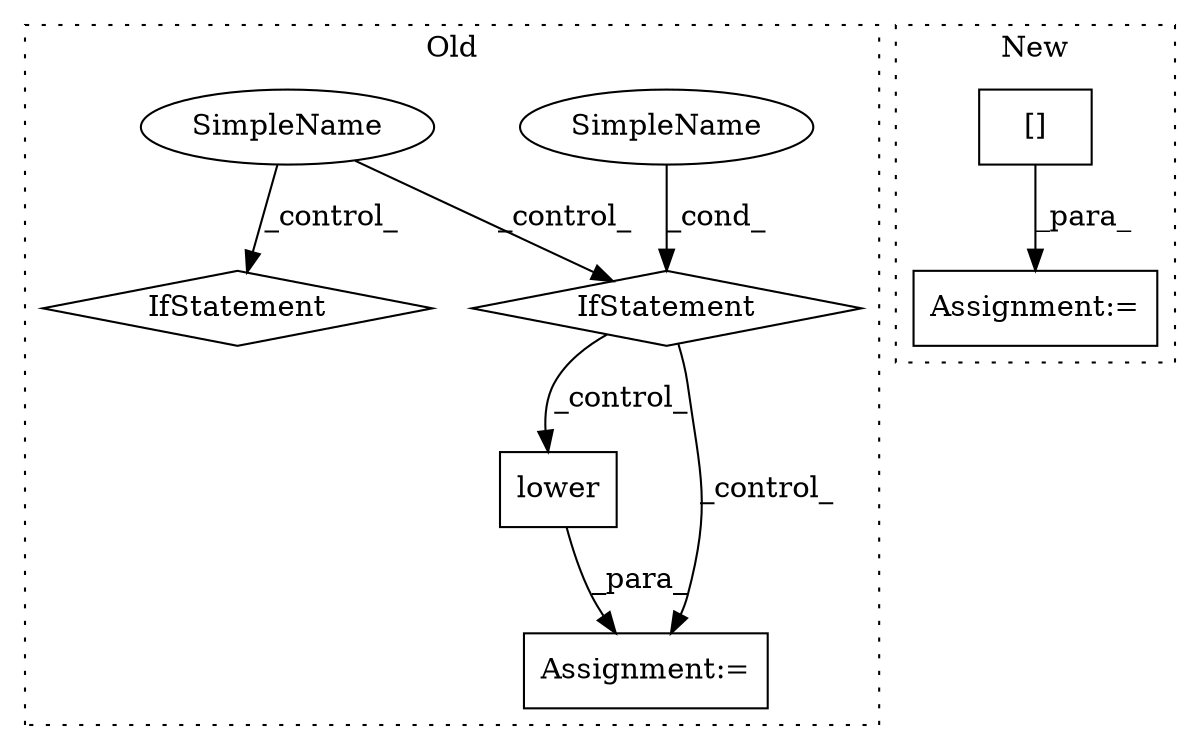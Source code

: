 digraph G {
subgraph cluster0 {
1 [label="lower" a="32" s="2753" l="7" shape="box"];
3 [label="Assignment:=" a="7" s="2737" l="14" shape="box"];
4 [label="SimpleName" a="42" s="" l="" shape="ellipse"];
5 [label="IfStatement" a="25" s="2686,2710" l="4,2" shape="diamond"];
6 [label="SimpleName" a="42" s="" l="" shape="ellipse"];
7 [label="IfStatement" a="25" s="2279,2317" l="4,2" shape="diamond"];
label = "Old";
style="dotted";
}
subgraph cluster1 {
2 [label="[]" a="2" s="2391,2423" l="18,1" shape="box"];
8 [label="Assignment:=" a="7" s="2390" l="1" shape="box"];
label = "New";
style="dotted";
}
1 -> 3 [label="_para_"];
2 -> 8 [label="_para_"];
4 -> 5 [label="_cond_"];
5 -> 1 [label="_control_"];
5 -> 3 [label="_control_"];
6 -> 7 [label="_control_"];
6 -> 5 [label="_control_"];
}